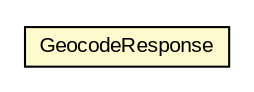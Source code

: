 #!/usr/local/bin/dot
#
# Class diagram 
# Generated by UMLGraph version R5_6-24-gf6e263 (http://www.umlgraph.org/)
#

digraph G {
	edge [fontname="arial",fontsize=10,labelfontname="arial",labelfontsize=10];
	node [fontname="arial",fontsize=10,shape=plaintext];
	nodesep=0.25;
	ranksep=0.5;
	// nl.geozet.openls.databinding.openls.GeocodeResponse
	c164 [label=<<table title="nl.geozet.openls.databinding.openls.GeocodeResponse" border="0" cellborder="1" cellspacing="0" cellpadding="2" port="p" bgcolor="lemonChiffon" href="./GeocodeResponse.html">
		<tr><td><table border="0" cellspacing="0" cellpadding="1">
<tr><td align="center" balign="center"> GeocodeResponse </td></tr>
		</table></td></tr>
		</table>>, URL="./GeocodeResponse.html", fontname="arial", fontcolor="black", fontsize=10.0];
}

